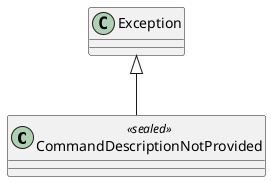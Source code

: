 @startuml
class CommandDescriptionNotProvided <<sealed>> {
}
Exception <|-- CommandDescriptionNotProvided
@enduml
